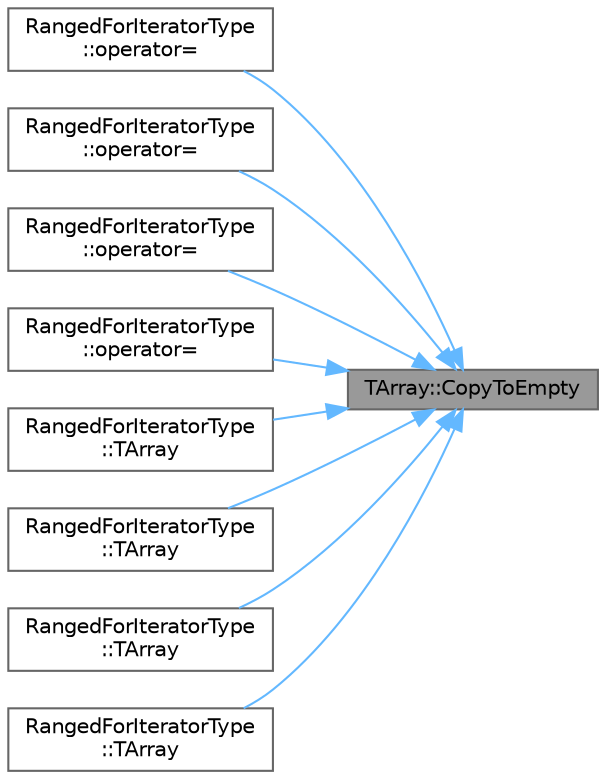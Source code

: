 digraph "TArray::CopyToEmpty"
{
 // INTERACTIVE_SVG=YES
 // LATEX_PDF_SIZE
  bgcolor="transparent";
  edge [fontname=Helvetica,fontsize=10,labelfontname=Helvetica,labelfontsize=10];
  node [fontname=Helvetica,fontsize=10,shape=box,height=0.2,width=0.4];
  rankdir="RL";
  Node1 [id="Node000001",label="TArray::CopyToEmpty",height=0.2,width=0.4,color="gray40", fillcolor="grey60", style="filled", fontcolor="black",tooltip="Copies data from one array into this array."];
  Node1 -> Node2 [id="edge1_Node000001_Node000002",dir="back",color="steelblue1",style="solid",tooltip=" "];
  Node2 [id="Node000002",label="RangedForIteratorType\l::operator=",height=0.2,width=0.4,color="grey40", fillcolor="white", style="filled",URL="$d4/d52/classTArray.html#a91abd17ebbc12cd20a58a46a7e8d44d8",tooltip=" "];
  Node1 -> Node3 [id="edge2_Node000001_Node000003",dir="back",color="steelblue1",style="solid",tooltip=" "];
  Node3 [id="Node000003",label="RangedForIteratorType\l::operator=",height=0.2,width=0.4,color="grey40", fillcolor="white", style="filled",URL="$d4/d52/classTArray.html#a7608a22ea7aa8f362344af30c8341efc",tooltip=" "];
  Node1 -> Node4 [id="edge3_Node000001_Node000004",dir="back",color="steelblue1",style="solid",tooltip=" "];
  Node4 [id="Node000004",label="RangedForIteratorType\l::operator=",height=0.2,width=0.4,color="grey40", fillcolor="white", style="filled",URL="$d4/d52/classTArray.html#a86faf973dcb51f368b1ae56bd6c7584d",tooltip=" "];
  Node1 -> Node5 [id="edge4_Node000001_Node000005",dir="back",color="steelblue1",style="solid",tooltip=" "];
  Node5 [id="Node000005",label="RangedForIteratorType\l::operator=",height=0.2,width=0.4,color="grey40", fillcolor="white", style="filled",URL="$d4/d52/classTArray.html#adb3241d2956bc91d2c7a267850735bac",tooltip=" "];
  Node1 -> Node6 [id="edge5_Node000001_Node000006",dir="back",color="steelblue1",style="solid",tooltip=" "];
  Node6 [id="Node000006",label="RangedForIteratorType\l::TArray",height=0.2,width=0.4,color="grey40", fillcolor="white", style="filled",URL="$d4/d52/classTArray.html#afbdc28ee7d98a7eeb6cadf8b3f4335d5",tooltip=" "];
  Node1 -> Node7 [id="edge6_Node000001_Node000007",dir="back",color="steelblue1",style="solid",tooltip=" "];
  Node7 [id="Node000007",label="RangedForIteratorType\l::TArray",height=0.2,width=0.4,color="grey40", fillcolor="white", style="filled",URL="$d4/d52/classTArray.html#aa9aa0a0c888eb55b246efb149b35561a",tooltip=" "];
  Node1 -> Node8 [id="edge7_Node000001_Node000008",dir="back",color="steelblue1",style="solid",tooltip=" "];
  Node8 [id="Node000008",label="RangedForIteratorType\l::TArray",height=0.2,width=0.4,color="grey40", fillcolor="white", style="filled",URL="$d4/d52/classTArray.html#a34b5b51869c9f158a4ea80f899260d85",tooltip=" "];
  Node1 -> Node9 [id="edge8_Node000001_Node000009",dir="back",color="steelblue1",style="solid",tooltip=" "];
  Node9 [id="Node000009",label="RangedForIteratorType\l::TArray",height=0.2,width=0.4,color="grey40", fillcolor="white", style="filled",URL="$d4/d52/classTArray.html#aa80546c894c1bde2831bcfaa7aa789d2",tooltip=" "];
}
